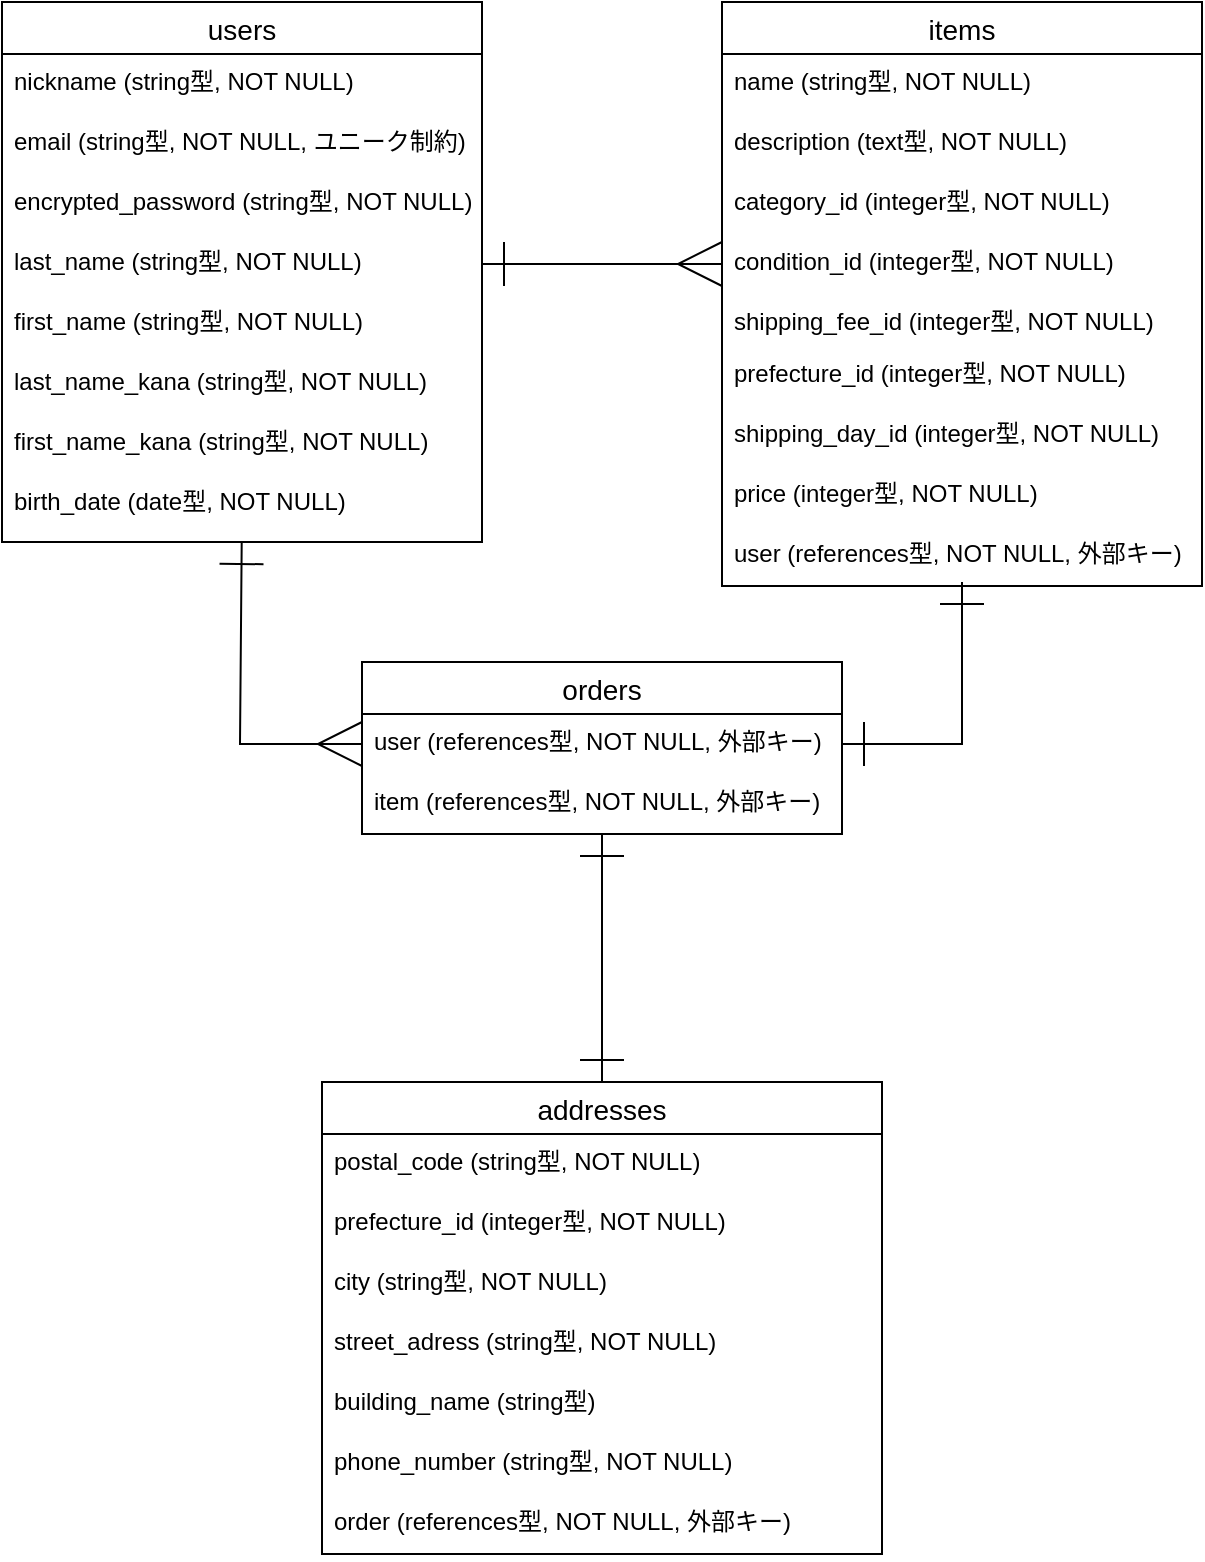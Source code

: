 <mxfile>
    <diagram name="ER図" id="1">
        <mxGraphModel dx="627" dy="947" grid="1" gridSize="10" guides="1" tooltips="1" connect="1" arrows="1" fold="1" page="1" pageScale="1" pageWidth="827" pageHeight="1169" math="0" shadow="0">
            <root>
                <mxCell id="0"/>
                <mxCell id="1" parent="0"/>
                <mxCell id="UmZTwqrjzWHxFeU7qDFW-1" value="users" style="swimlane;fontStyle=0;childLayout=stackLayout;horizontal=1;startSize=26;horizontalStack=0;resizeParent=1;resizeParentMax=0;resizeLast=0;collapsible=1;marginBottom=0;align=center;fontSize=14;" vertex="1" parent="1">
                    <mxGeometry x="200" y="220" width="240" height="270" as="geometry"/>
                </mxCell>
                <mxCell id="UmZTwqrjzWHxFeU7qDFW-2" value="nickname (string型, NOT NULL)" style="text;strokeColor=none;fillColor=none;spacingLeft=4;spacingRight=4;overflow=hidden;rotatable=0;points=[[0,0.5],[1,0.5]];portConstraint=eastwest;fontSize=12;whiteSpace=wrap;html=1;" vertex="1" parent="UmZTwqrjzWHxFeU7qDFW-1">
                    <mxGeometry y="26" width="240" height="30" as="geometry"/>
                </mxCell>
                <mxCell id="UmZTwqrjzWHxFeU7qDFW-3" value="email (string型, NOT NULL, ユニーク制約)" style="text;strokeColor=none;fillColor=none;spacingLeft=4;spacingRight=4;overflow=hidden;rotatable=0;points=[[0,0.5],[1,0.5]];portConstraint=eastwest;fontSize=12;whiteSpace=wrap;html=1;" vertex="1" parent="UmZTwqrjzWHxFeU7qDFW-1">
                    <mxGeometry y="56" width="240" height="30" as="geometry"/>
                </mxCell>
                <mxCell id="UmZTwqrjzWHxFeU7qDFW-4" value="encrypted_password (string型, NOT NULL)" style="text;strokeColor=none;fillColor=none;spacingLeft=4;spacingRight=4;overflow=hidden;rotatable=0;points=[[0,0.5],[1,0.5]];portConstraint=eastwest;fontSize=12;whiteSpace=wrap;html=1;" vertex="1" parent="UmZTwqrjzWHxFeU7qDFW-1">
                    <mxGeometry y="86" width="240" height="30" as="geometry"/>
                </mxCell>
                <mxCell id="UmZTwqrjzWHxFeU7qDFW-5" value="last_name (string型, NOT NULL)" style="text;strokeColor=none;fillColor=none;spacingLeft=4;spacingRight=4;overflow=hidden;rotatable=0;points=[[0,0.5],[1,0.5]];portConstraint=eastwest;fontSize=12;whiteSpace=wrap;html=1;" vertex="1" parent="UmZTwqrjzWHxFeU7qDFW-1">
                    <mxGeometry y="116" width="240" height="30" as="geometry"/>
                </mxCell>
                <mxCell id="UmZTwqrjzWHxFeU7qDFW-6" value="first_name&amp;nbsp;&lt;span style=&quot;color: rgb(0, 0, 0);&quot;&gt;(string型, NOT NULL)&lt;/span&gt;" style="text;strokeColor=none;fillColor=none;spacingLeft=4;spacingRight=4;overflow=hidden;rotatable=0;points=[[0,0.5],[1,0.5]];portConstraint=eastwest;fontSize=12;whiteSpace=wrap;html=1;" vertex="1" parent="UmZTwqrjzWHxFeU7qDFW-1">
                    <mxGeometry y="146" width="240" height="30" as="geometry"/>
                </mxCell>
                <mxCell id="UmZTwqrjzWHxFeU7qDFW-7" value="last_name_kana&amp;nbsp;&lt;span style=&quot;color: rgb(0, 0, 0);&quot;&gt;(string型, NOT NULL)&lt;/span&gt;" style="text;strokeColor=none;fillColor=none;spacingLeft=4;spacingRight=4;overflow=hidden;rotatable=0;points=[[0,0.5],[1,0.5]];portConstraint=eastwest;fontSize=12;whiteSpace=wrap;html=1;" vertex="1" parent="UmZTwqrjzWHxFeU7qDFW-1">
                    <mxGeometry y="176" width="240" height="30" as="geometry"/>
                </mxCell>
                <mxCell id="UmZTwqrjzWHxFeU7qDFW-8" value="first_name_kana&amp;nbsp;&lt;span style=&quot;color: rgb(0, 0, 0);&quot;&gt;(string型, NOT NULL)&lt;/span&gt;" style="text;strokeColor=none;fillColor=none;spacingLeft=4;spacingRight=4;overflow=hidden;rotatable=0;points=[[0,0.5],[1,0.5]];portConstraint=eastwest;fontSize=12;whiteSpace=wrap;html=1;" vertex="1" parent="UmZTwqrjzWHxFeU7qDFW-1">
                    <mxGeometry y="206" width="240" height="30" as="geometry"/>
                </mxCell>
                <mxCell id="UmZTwqrjzWHxFeU7qDFW-9" value="birth_date&amp;nbsp;&lt;span style=&quot;color: rgb(0, 0, 0);&quot;&gt;(date型, NOT NULL)&lt;/span&gt;" style="text;strokeColor=none;fillColor=none;spacingLeft=4;spacingRight=4;overflow=hidden;rotatable=0;points=[[0,0.5],[1,0.5]];portConstraint=eastwest;fontSize=12;whiteSpace=wrap;html=1;" vertex="1" parent="UmZTwqrjzWHxFeU7qDFW-1">
                    <mxGeometry y="236" width="240" height="34" as="geometry"/>
                </mxCell>
                <mxCell id="UmZTwqrjzWHxFeU7qDFW-10" value="items" style="swimlane;fontStyle=0;childLayout=stackLayout;horizontal=1;startSize=26;horizontalStack=0;resizeParent=1;resizeParentMax=0;resizeLast=0;collapsible=1;marginBottom=0;align=center;fontSize=14;" vertex="1" parent="1">
                    <mxGeometry x="560" y="220" width="240" height="292" as="geometry"/>
                </mxCell>
                <mxCell id="UmZTwqrjzWHxFeU7qDFW-11" value="name&amp;nbsp;&lt;span style=&quot;color: rgb(0, 0, 0);&quot;&gt;(string型, NOT NULL)&lt;/span&gt;" style="text;strokeColor=none;fillColor=none;spacingLeft=4;spacingRight=4;overflow=hidden;rotatable=0;points=[[0,0.5],[1,0.5]];portConstraint=eastwest;fontSize=12;whiteSpace=wrap;html=1;" vertex="1" parent="UmZTwqrjzWHxFeU7qDFW-10">
                    <mxGeometry y="26" width="240" height="30" as="geometry"/>
                </mxCell>
                <mxCell id="UmZTwqrjzWHxFeU7qDFW-12" value="description&amp;nbsp;&lt;span style=&quot;color: rgb(0, 0, 0);&quot;&gt;(text型, NOT NULL)&lt;/span&gt;" style="text;strokeColor=none;fillColor=none;spacingLeft=4;spacingRight=4;overflow=hidden;rotatable=0;points=[[0,0.5],[1,0.5]];portConstraint=eastwest;fontSize=12;whiteSpace=wrap;html=1;" vertex="1" parent="UmZTwqrjzWHxFeU7qDFW-10">
                    <mxGeometry y="56" width="240" height="30" as="geometry"/>
                </mxCell>
                <mxCell id="UmZTwqrjzWHxFeU7qDFW-13" value="category_id&amp;nbsp;&lt;span style=&quot;color: rgb(0, 0, 0);&quot;&gt;(integer型, NOT NULL)&lt;/span&gt;" style="text;strokeColor=none;fillColor=none;spacingLeft=4;spacingRight=4;overflow=hidden;rotatable=0;points=[[0,0.5],[1,0.5]];portConstraint=eastwest;fontSize=12;whiteSpace=wrap;html=1;" vertex="1" parent="UmZTwqrjzWHxFeU7qDFW-10">
                    <mxGeometry y="86" width="240" height="30" as="geometry"/>
                </mxCell>
                <mxCell id="UmZTwqrjzWHxFeU7qDFW-14" value="condition_id&amp;nbsp;&lt;span style=&quot;color: rgb(0, 0, 0);&quot;&gt;(integer型, NOT NULL)&lt;/span&gt;" style="text;strokeColor=none;fillColor=none;spacingLeft=4;spacingRight=4;overflow=hidden;rotatable=0;points=[[0,0.5],[1,0.5]];portConstraint=eastwest;fontSize=12;whiteSpace=wrap;html=1;" vertex="1" parent="UmZTwqrjzWHxFeU7qDFW-10">
                    <mxGeometry y="116" width="240" height="30" as="geometry"/>
                </mxCell>
                <mxCell id="UmZTwqrjzWHxFeU7qDFW-15" value="shipping_fee_id&amp;nbsp;&lt;span style=&quot;color: rgb(0, 0, 0);&quot;&gt;(integer型, NOT NULL)&lt;/span&gt;" style="text;strokeColor=none;fillColor=none;spacingLeft=4;spacingRight=4;overflow=hidden;rotatable=0;points=[[0,0.5],[1,0.5]];portConstraint=eastwest;fontSize=12;whiteSpace=wrap;html=1;" vertex="1" parent="UmZTwqrjzWHxFeU7qDFW-10">
                    <mxGeometry y="146" width="240" height="26" as="geometry"/>
                </mxCell>
                <mxCell id="UmZTwqrjzWHxFeU7qDFW-16" value="prefecture_id&amp;nbsp;&lt;span style=&quot;color: rgb(0, 0, 0);&quot;&gt;(integer型, NOT NULL)&lt;/span&gt;" style="text;strokeColor=none;fillColor=none;spacingLeft=4;spacingRight=4;overflow=hidden;rotatable=0;points=[[0,0.5],[1,0.5]];portConstraint=eastwest;fontSize=12;whiteSpace=wrap;html=1;" vertex="1" parent="UmZTwqrjzWHxFeU7qDFW-10">
                    <mxGeometry y="172" width="240" height="30" as="geometry"/>
                </mxCell>
                <mxCell id="UmZTwqrjzWHxFeU7qDFW-17" value="shipping_day_id&amp;nbsp;&lt;span style=&quot;color: rgb(0, 0, 0);&quot;&gt;(integer型, NOT NULL)&lt;/span&gt;" style="text;strokeColor=none;fillColor=none;spacingLeft=4;spacingRight=4;overflow=hidden;rotatable=0;points=[[0,0.5],[1,0.5]];portConstraint=eastwest;fontSize=12;whiteSpace=wrap;html=1;" vertex="1" parent="UmZTwqrjzWHxFeU7qDFW-10">
                    <mxGeometry y="202" width="240" height="30" as="geometry"/>
                </mxCell>
                <mxCell id="UmZTwqrjzWHxFeU7qDFW-18" value="price&amp;nbsp;&lt;span style=&quot;color: rgb(0, 0, 0);&quot;&gt;(integer型, NOT NULL)&lt;/span&gt;" style="text;strokeColor=none;fillColor=none;spacingLeft=4;spacingRight=4;overflow=hidden;rotatable=0;points=[[0,0.5],[1,0.5]];portConstraint=eastwest;fontSize=12;whiteSpace=wrap;html=1;" vertex="1" parent="UmZTwqrjzWHxFeU7qDFW-10">
                    <mxGeometry y="232" width="240" height="30" as="geometry"/>
                </mxCell>
                <mxCell id="UmZTwqrjzWHxFeU7qDFW-19" value="user (references型, NOT NULL, 外部キー)" style="text;strokeColor=none;fillColor=none;spacingLeft=4;spacingRight=4;overflow=hidden;rotatable=0;points=[[0,0.5],[1,0.5]];portConstraint=eastwest;fontSize=12;whiteSpace=wrap;html=1;" vertex="1" parent="UmZTwqrjzWHxFeU7qDFW-10">
                    <mxGeometry y="262" width="240" height="30" as="geometry"/>
                </mxCell>
                <mxCell id="UmZTwqrjzWHxFeU7qDFW-20" value="orders" style="swimlane;fontStyle=0;childLayout=stackLayout;horizontal=1;startSize=26;horizontalStack=0;resizeParent=1;resizeParentMax=0;resizeLast=0;collapsible=1;marginBottom=0;align=center;fontSize=14;" vertex="1" parent="1">
                    <mxGeometry x="380" y="550" width="240" height="86" as="geometry"/>
                </mxCell>
                <mxCell id="UmZTwqrjzWHxFeU7qDFW-21" value="user&lt;span style=&quot;color: rgb(0, 0, 0);&quot;&gt;&amp;nbsp;(references型, NOT NULL, 外部キー)&lt;/span&gt;" style="text;strokeColor=none;fillColor=none;spacingLeft=4;spacingRight=4;overflow=hidden;rotatable=0;points=[[0,0.5],[1,0.5]];portConstraint=eastwest;fontSize=12;whiteSpace=wrap;html=1;" vertex="1" parent="UmZTwqrjzWHxFeU7qDFW-20">
                    <mxGeometry y="26" width="240" height="30" as="geometry"/>
                </mxCell>
                <mxCell id="UmZTwqrjzWHxFeU7qDFW-22" value="item&lt;span style=&quot;color: rgb(0, 0, 0);&quot;&gt;&amp;nbsp;(references型, NOT NULL, 外部キー)&lt;/span&gt;" style="text;strokeColor=none;fillColor=none;spacingLeft=4;spacingRight=4;overflow=hidden;rotatable=0;points=[[0,0.5],[1,0.5]];portConstraint=eastwest;fontSize=12;whiteSpace=wrap;html=1;" vertex="1" parent="UmZTwqrjzWHxFeU7qDFW-20">
                    <mxGeometry y="56" width="240" height="30" as="geometry"/>
                </mxCell>
                <mxCell id="UmZTwqrjzWHxFeU7qDFW-23" style="edgeStyle=none;html=1;exitX=0.5;exitY=0;exitDx=0;exitDy=0;rounded=0;strokeColor=default;align=center;verticalAlign=middle;fontFamily=Helvetica;fontSize=11;fontColor=default;labelBackgroundColor=default;jumpStyle=none;startArrow=ERone;startFill=0;startSize=20;endArrow=ERone;endFill=0;endSize=20;flowAnimation=0;sourcePerimeterSpacing=0;targetPerimeterSpacing=0;curved=0;" edge="1" parent="1" source="UmZTwqrjzWHxFeU7qDFW-24" target="UmZTwqrjzWHxFeU7qDFW-22">
                    <mxGeometry relative="1" as="geometry"/>
                </mxCell>
                <mxCell id="UmZTwqrjzWHxFeU7qDFW-24" value="addresses" style="swimlane;fontStyle=0;childLayout=stackLayout;horizontal=1;startSize=26;horizontalStack=0;resizeParent=1;resizeParentMax=0;resizeLast=0;collapsible=1;marginBottom=0;align=center;fontSize=14;" vertex="1" parent="1">
                    <mxGeometry x="360" y="760" width="280" height="236" as="geometry"/>
                </mxCell>
                <mxCell id="UmZTwqrjzWHxFeU7qDFW-25" value="postal_code&amp;nbsp;&lt;span style=&quot;color: rgb(0, 0, 0);&quot;&gt;(string型, NOT NULL)&lt;/span&gt;" style="text;strokeColor=none;fillColor=none;spacingLeft=4;spacingRight=4;overflow=hidden;rotatable=0;points=[[0,0.5],[1,0.5]];portConstraint=eastwest;fontSize=12;whiteSpace=wrap;html=1;" vertex="1" parent="UmZTwqrjzWHxFeU7qDFW-24">
                    <mxGeometry y="26" width="280" height="30" as="geometry"/>
                </mxCell>
                <mxCell id="UmZTwqrjzWHxFeU7qDFW-26" value="prefecture_id&amp;nbsp;&lt;span style=&quot;color: rgb(0, 0, 0);&quot;&gt;(integer型, NOT NULL)&lt;/span&gt;" style="text;strokeColor=none;fillColor=none;spacingLeft=4;spacingRight=4;overflow=hidden;rotatable=0;points=[[0,0.5],[1,0.5]];portConstraint=eastwest;fontSize=12;whiteSpace=wrap;html=1;" vertex="1" parent="UmZTwqrjzWHxFeU7qDFW-24">
                    <mxGeometry y="56" width="280" height="30" as="geometry"/>
                </mxCell>
                <mxCell id="UmZTwqrjzWHxFeU7qDFW-27" value="city&amp;nbsp;&lt;span style=&quot;color: rgb(0, 0, 0);&quot;&gt;(string型, NOT NULL)&lt;/span&gt;" style="text;strokeColor=none;fillColor=none;spacingLeft=4;spacingRight=4;overflow=hidden;rotatable=0;points=[[0,0.5],[1,0.5]];portConstraint=eastwest;fontSize=12;whiteSpace=wrap;html=1;" vertex="1" parent="UmZTwqrjzWHxFeU7qDFW-24">
                    <mxGeometry y="86" width="280" height="30" as="geometry"/>
                </mxCell>
                <mxCell id="UmZTwqrjzWHxFeU7qDFW-28" value="street_adress&amp;nbsp;&lt;span style=&quot;color: rgb(0, 0, 0);&quot;&gt;(string型, NOT NULL)&lt;/span&gt;" style="text;strokeColor=none;fillColor=none;spacingLeft=4;spacingRight=4;overflow=hidden;rotatable=0;points=[[0,0.5],[1,0.5]];portConstraint=eastwest;fontSize=12;whiteSpace=wrap;html=1;" vertex="1" parent="UmZTwqrjzWHxFeU7qDFW-24">
                    <mxGeometry y="116" width="280" height="30" as="geometry"/>
                </mxCell>
                <mxCell id="UmZTwqrjzWHxFeU7qDFW-29" value="building_name&amp;nbsp;&lt;span style=&quot;color: rgb(0, 0, 0);&quot;&gt;(string型)&lt;/span&gt;" style="text;strokeColor=none;fillColor=none;spacingLeft=4;spacingRight=4;overflow=hidden;rotatable=0;points=[[0,0.5],[1,0.5]];portConstraint=eastwest;fontSize=12;whiteSpace=wrap;html=1;" vertex="1" parent="UmZTwqrjzWHxFeU7qDFW-24">
                    <mxGeometry y="146" width="280" height="30" as="geometry"/>
                </mxCell>
                <mxCell id="UmZTwqrjzWHxFeU7qDFW-30" value="phone_number&amp;nbsp;&lt;span style=&quot;color: rgb(0, 0, 0);&quot;&gt;(string型, NOT NULL)&lt;/span&gt;" style="text;strokeColor=none;fillColor=none;spacingLeft=4;spacingRight=4;overflow=hidden;rotatable=0;points=[[0,0.5],[1,0.5]];portConstraint=eastwest;fontSize=12;whiteSpace=wrap;html=1;" vertex="1" parent="UmZTwqrjzWHxFeU7qDFW-24">
                    <mxGeometry y="176" width="280" height="30" as="geometry"/>
                </mxCell>
                <mxCell id="UmZTwqrjzWHxFeU7qDFW-31" value="order&amp;nbsp;&lt;span style=&quot;color: rgb(0, 0, 0);&quot;&gt;(references型, NOT NULL, 外部キー)&lt;/span&gt;" style="text;strokeColor=none;fillColor=none;spacingLeft=4;spacingRight=4;overflow=hidden;rotatable=0;points=[[0,0.5],[1,0.5]];portConstraint=eastwest;fontSize=12;whiteSpace=wrap;html=1;" vertex="1" parent="UmZTwqrjzWHxFeU7qDFW-24">
                    <mxGeometry y="206" width="280" height="30" as="geometry"/>
                </mxCell>
                <mxCell id="UmZTwqrjzWHxFeU7qDFW-32" style="edgeStyle=none;html=1;exitX=1;exitY=0.5;exitDx=0;exitDy=0;entryX=0;entryY=0.5;entryDx=0;entryDy=0;rounded=0;strokeColor=default;align=center;verticalAlign=middle;fontFamily=Helvetica;fontSize=11;fontColor=default;labelBackgroundColor=default;jumpStyle=none;startArrow=ERone;startFill=0;startSize=20;endArrow=ERmany;endFill=0;endSize=20;flowAnimation=0;sourcePerimeterSpacing=0;targetPerimeterSpacing=0;curved=0;" edge="1" parent="1" source="UmZTwqrjzWHxFeU7qDFW-5" target="UmZTwqrjzWHxFeU7qDFW-14">
                    <mxGeometry relative="1" as="geometry"/>
                </mxCell>
                <mxCell id="UmZTwqrjzWHxFeU7qDFW-33" style="edgeStyle=none;html=1;exitX=0;exitY=0.5;exitDx=0;exitDy=0;rounded=0;strokeColor=default;align=center;verticalAlign=middle;fontFamily=Helvetica;fontSize=11;fontColor=default;labelBackgroundColor=default;jumpStyle=none;startArrow=ERmany;startFill=0;startSize=20;endArrow=ERone;endFill=0;endSize=20;flowAnimation=0;sourcePerimeterSpacing=0;targetPerimeterSpacing=0;curved=0;" edge="1" parent="1" source="UmZTwqrjzWHxFeU7qDFW-21" target="UmZTwqrjzWHxFeU7qDFW-9">
                    <mxGeometry relative="1" as="geometry">
                        <mxPoint x="360" y="520" as="targetPoint"/>
                        <Array as="points">
                            <mxPoint x="319" y="591"/>
                        </Array>
                    </mxGeometry>
                </mxCell>
                <mxCell id="UmZTwqrjzWHxFeU7qDFW-34" style="edgeStyle=none;html=1;exitX=1;exitY=0.5;exitDx=0;exitDy=0;rounded=0;strokeColor=default;align=center;verticalAlign=middle;fontFamily=Helvetica;fontSize=11;fontColor=default;labelBackgroundColor=default;jumpStyle=none;startArrow=ERone;startFill=0;startSize=20;endArrow=ERone;endFill=0;endSize=20;flowAnimation=0;sourcePerimeterSpacing=0;targetPerimeterSpacing=0;curved=0;" edge="1" parent="1" source="UmZTwqrjzWHxFeU7qDFW-21">
                    <mxGeometry relative="1" as="geometry">
                        <mxPoint x="680" y="510" as="targetPoint"/>
                        <Array as="points">
                            <mxPoint x="680" y="591"/>
                        </Array>
                    </mxGeometry>
                </mxCell>
            </root>
        </mxGraphModel>
    </diagram>
</mxfile>